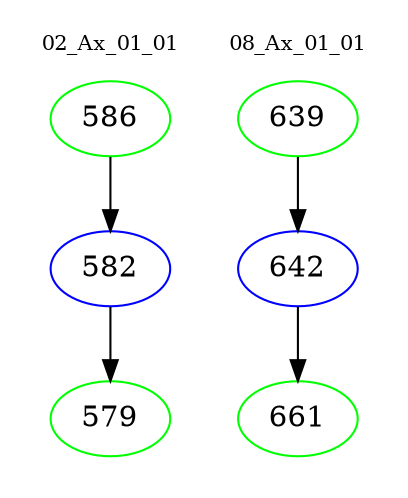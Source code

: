 digraph{
subgraph cluster_0 {
color = white
label = "02_Ax_01_01";
fontsize=10;
T0_586 [label="586", color="green"]
T0_586 -> T0_582 [color="black"]
T0_582 [label="582", color="blue"]
T0_582 -> T0_579 [color="black"]
T0_579 [label="579", color="green"]
}
subgraph cluster_1 {
color = white
label = "08_Ax_01_01";
fontsize=10;
T1_639 [label="639", color="green"]
T1_639 -> T1_642 [color="black"]
T1_642 [label="642", color="blue"]
T1_642 -> T1_661 [color="black"]
T1_661 [label="661", color="green"]
}
}
